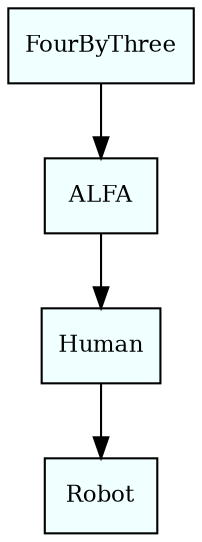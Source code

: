 digraph hierarhcy_graph {
	rankdir=TB;
	node [fontsize=11, style=filled, fillcolor=azure, shape = box]
	FourByThree -> ALFA	ALFA -> Human	Human -> Robot
}

